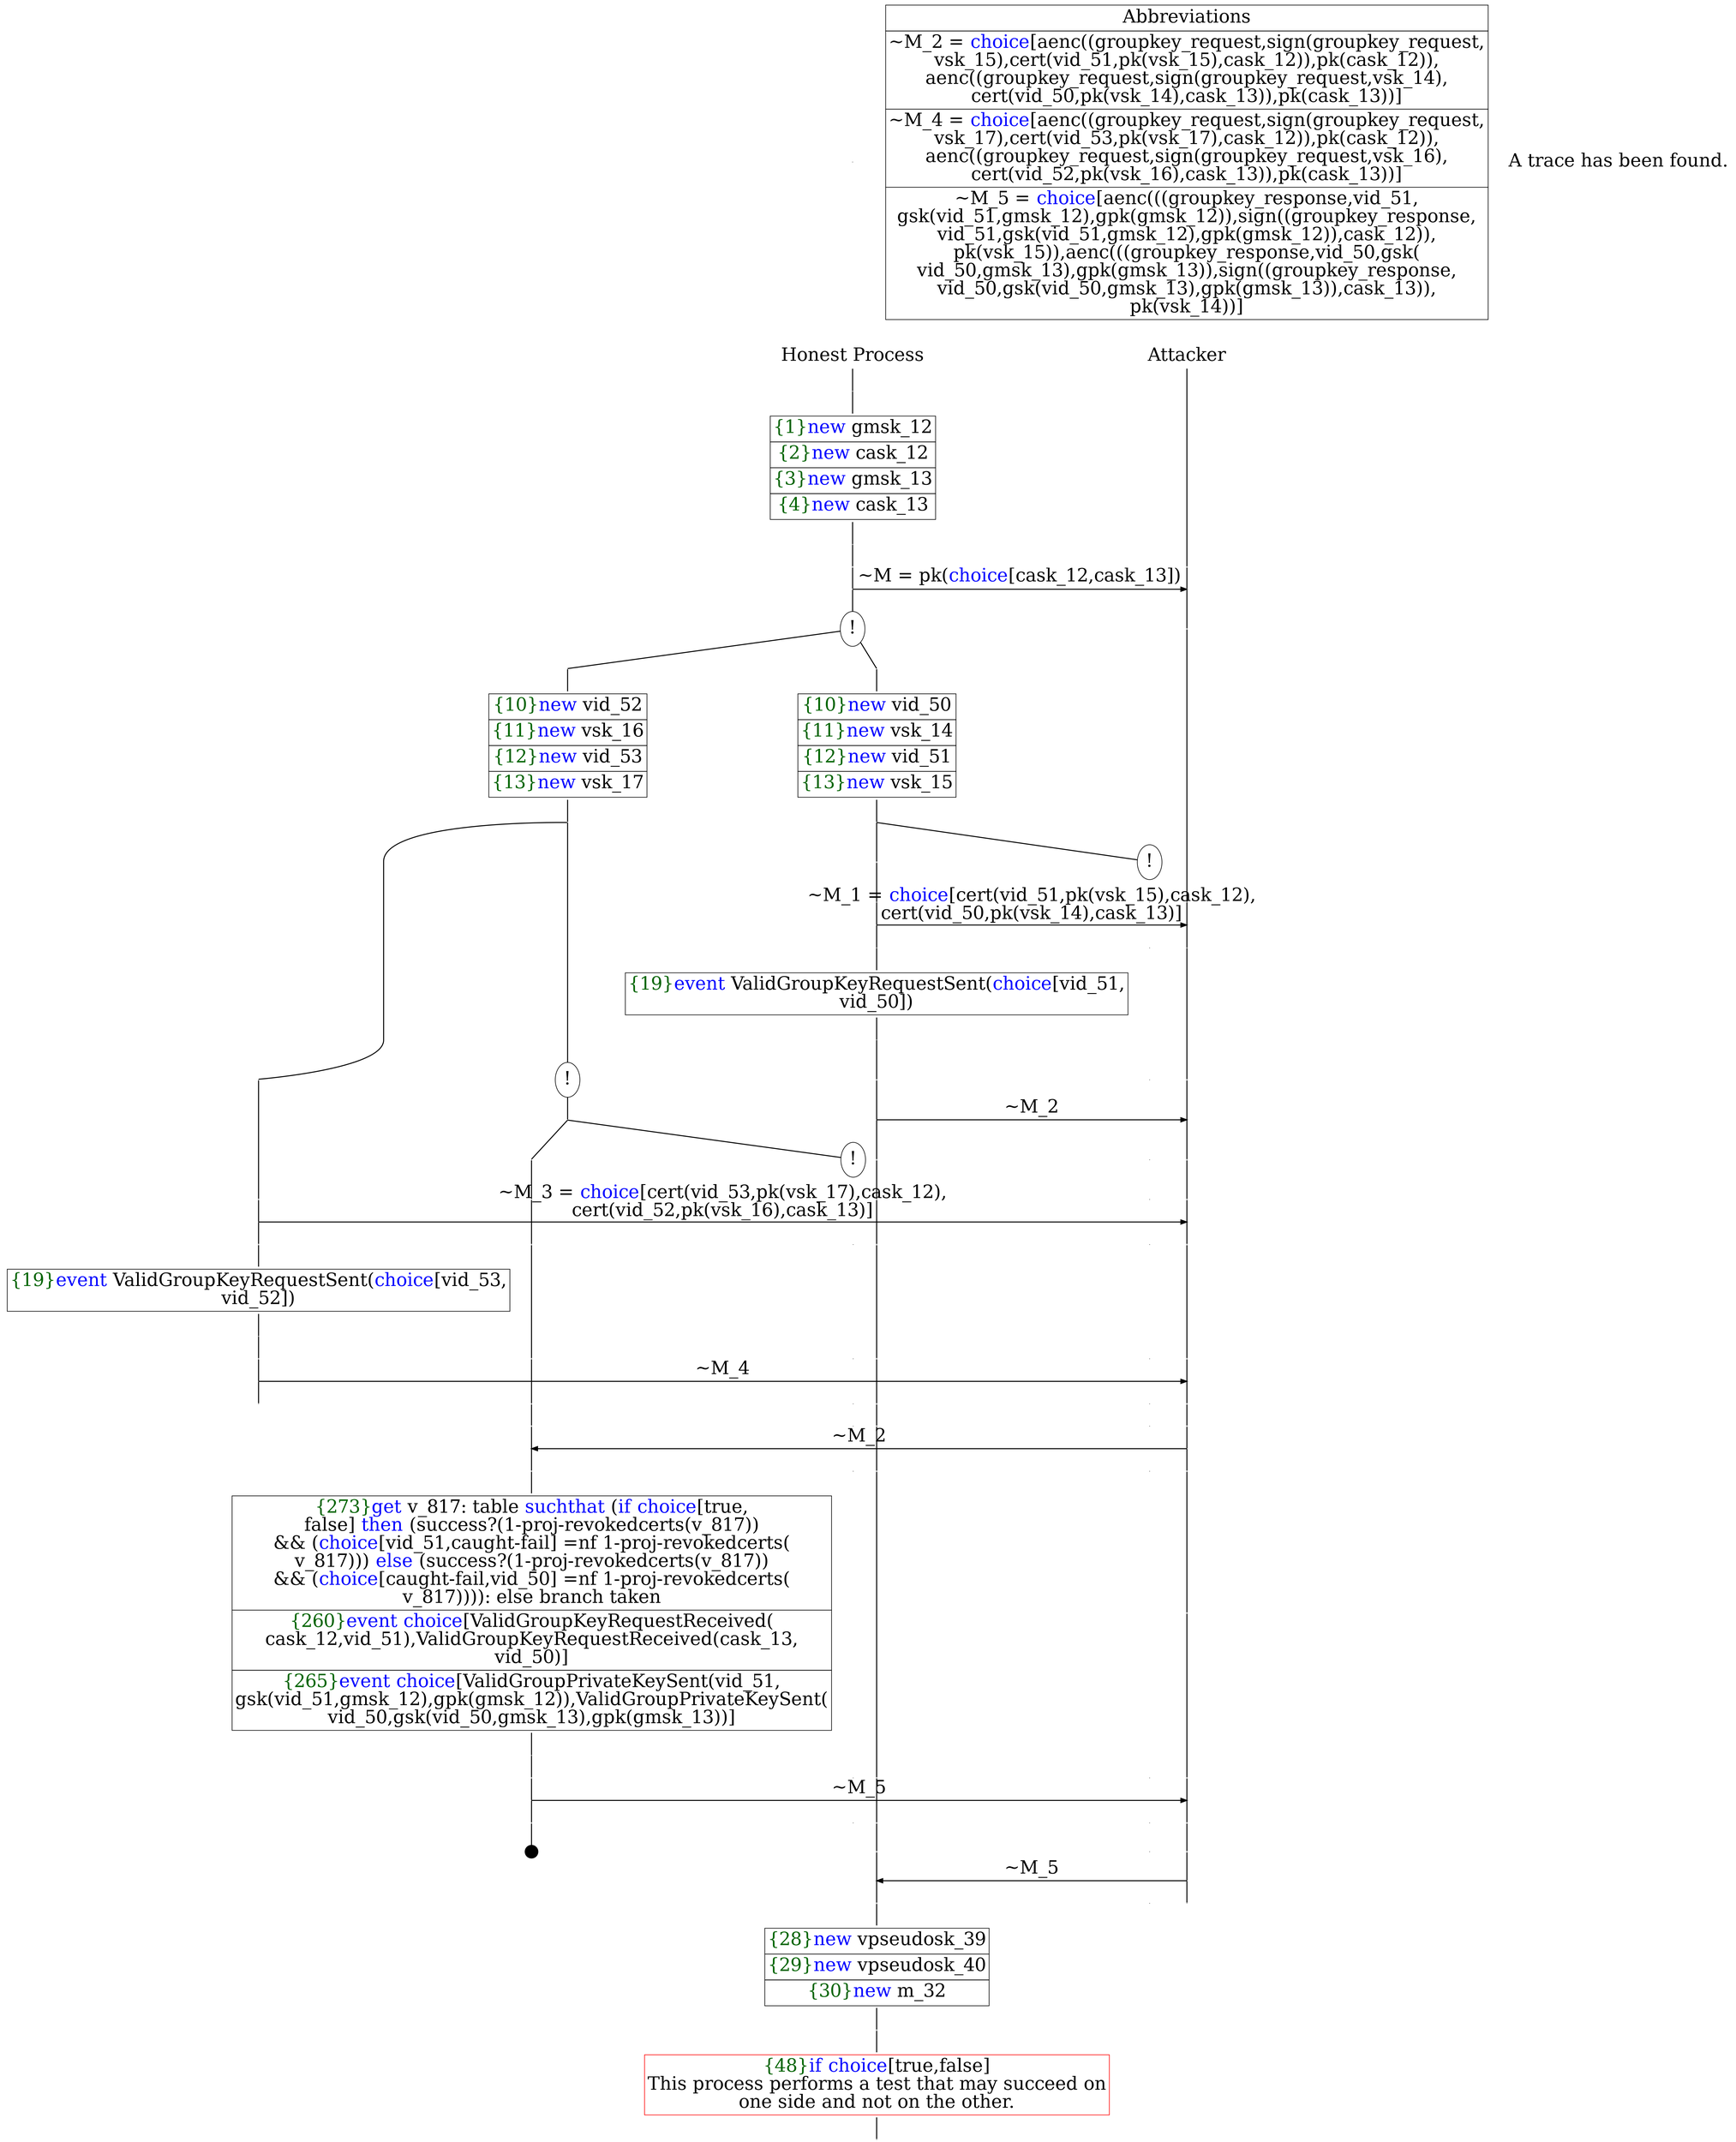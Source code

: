 digraph {
graph [ordering = out]
edge [arrowhead = none, penwidth = 1.6, fontsize = 30]
node [shape = point, width = 0, height = 0, fontsize = 30]
Trace<br/>
[label = <A trace has been found.<br/>
>, shape = plaintext]
P0__0 [label = "Honest Process", shape = plaintext]
P__0 [label = "Attacker", shape = plaintext]
Trace -> P0__0 [label = "", style = invisible, weight = 100]{rank = same; P0__0 P__0}
P0__0 -> P0__1 [label = <>, weight = 100]
P0__1 -> P0__2 [label = <>, weight = 100]
P0__2 [shape = plaintext, label = <<TABLE BORDER="0" CELLBORDER="1" CELLSPACING="0" CELLPADDING="4"> <TR><TD><FONT COLOR="darkgreen">{1}</FONT><FONT COLOR="blue">new </FONT>gmsk_12</TD></TR><TR><TD><FONT COLOR="darkgreen">{2}</FONT><FONT COLOR="blue">new </FONT>cask_12</TD></TR><TR><TD><FONT COLOR="darkgreen">{3}</FONT><FONT COLOR="blue">new </FONT>gmsk_13</TD></TR><TR><TD><FONT COLOR="darkgreen">{4}</FONT><FONT COLOR="blue">new </FONT>cask_13</TD></TR></TABLE>>]
P0__2 -> P0__3 [label = <>, weight = 100]
P0__3 -> P0__4 [label = <>, weight = 100]
P__0 -> P__1 [label = <>, weight = 100]
{rank = same; P__1 P0__4}
P0__4 -> P0__5 [label = <>, weight = 100]
P__1 -> P__2 [label = <>, weight = 100]
{rank = same; P__2 P0__5}
P0__5 -> P__2 [label = <~M = pk(<FONT COLOR="blue">choice</FONT>[cask_12,cask_13])>, arrowhead = normal]
P0__5 -> P0__6 [label = <>, weight = 100]
P__2 -> P__3 [label = <>, weight = 100]
{rank = same; P__3 P0__6}
P0__6 [label = "!", shape = ellipse]
{rank = same; P0_1__6 P0_0__6}
P0_1__6 [label = "", fixedsize = false, width = 0, height = 0, shape = none]
P0__6 -> P0_1__6 [label = <>]
P0_0__6 [label = "", fixedsize = false, width = 0, height = 0, shape = none]
P0__6 -> P0_0__6 [label = <>]
P0_0__6 -> P0_0__7 [label = <>, weight = 100]
P0_0__7 [shape = plaintext, label = <<TABLE BORDER="0" CELLBORDER="1" CELLSPACING="0" CELLPADDING="4"> <TR><TD><FONT COLOR="darkgreen">{10}</FONT><FONT COLOR="blue">new </FONT>vid_50</TD></TR><TR><TD><FONT COLOR="darkgreen">{11}</FONT><FONT COLOR="blue">new </FONT>vsk_14</TD></TR><TR><TD><FONT COLOR="darkgreen">{12}</FONT><FONT COLOR="blue">new </FONT>vid_51</TD></TR><TR><TD><FONT COLOR="darkgreen">{13}</FONT><FONT COLOR="blue">new </FONT>vsk_15</TD></TR></TABLE>>]
P0_0__7 -> P0_0__8 [label = <>, weight = 100]
/*RPar */
P0_0__8 -> P0_0_1__8 [label = <>]
P0_0__8 -> P0_0_0__8 [label = <>]
P0_0__8 [label = "", fixedsize = false, width = 0, height = 0, shape = none]
{rank = same; P0_0_0__8 P0_0_1__8}
P0_0_0__8 [label = "!", shape = ellipse]
P0_0_1__8 -> P0_0_1__9 [label = <>, weight = 100]
P0_0_0__9 [label = "", style = invisible]
P0_0_0__8 -> P0_0_0__9 [label = <>, weight = 100, style = invisible]
P__3 -> P__4 [label = <>, weight = 100]
{rank = same; P__4 P0_0_0__9 P0_0_1__9}
P0_0_1__9 -> P0_0_1__10 [label = <>, weight = 100]
P__4 -> P__5 [label = <>, weight = 100]
{rank = same; P__5 P0_0_1__10}
P0_0_1__10 -> P__5 [label = <~M_1 = <FONT COLOR="blue">choice</FONT>[cert(vid_51,pk(vsk_15),cask_12),<br/>
cert(vid_50,pk(vsk_14),cask_13)]>, arrowhead = normal]
P0_0_1__10 -> P0_0_1__11 [label = <>, weight = 100]
P0_0_0__10 [label = "", style = invisible]
P0_0_0__9 -> P0_0_0__10 [label = <>, weight = 100, style = invisible]
P__5 -> P__6 [label = <>, weight = 100]
{rank = same; P__6 P0_0_0__10 P0_0_1__11}
P0_0_1__11 -> P0_0_1__12 [label = <>, weight = 100]
P0_0_1__12 [shape = plaintext, label = <<TABLE BORDER="0" CELLBORDER="1" CELLSPACING="0" CELLPADDING="4"> <TR><TD><FONT COLOR="darkgreen">{19}</FONT><FONT COLOR="blue">event</FONT> ValidGroupKeyRequestSent(<FONT COLOR="blue">choice</FONT>[vid_51,<br/>
vid_50])</TD></TR></TABLE>>]
P0_0_1__12 -> P0_0_1__13 [label = <>, weight = 100]
P0_0_1__13 -> P0_0_1__14 [label = <>, weight = 100]
P0_0_0__11 [label = "", style = invisible]
P0_0_0__10 -> P0_0_0__11 [label = <>, weight = 100, style = invisible]
P__6 -> P__7 [label = <>, weight = 100]
{rank = same; P__7 P0_0_0__11 P0_0_1__14}
P0_0_1__14 -> P0_0_1__15 [label = <>, weight = 100]
P__7 -> P__8 [label = <>, weight = 100]
{rank = same; P__8 P0_0_1__15}
P0_0_1__15 -> P__8 [label = <~M_2>, arrowhead = normal]
P0_0_1__15 -> P0_0_1__16 [label = <>, weight = 100]
P0_0_0__12 [label = "", style = invisible]
P0_0_0__11 -> P0_0_0__12 [label = <>, weight = 100, style = invisible]
P__8 -> P__9 [label = <>, weight = 100]
{rank = same; P__9 P0_0_0__12 P0_0_1__16}
P0_1__6 -> P0_1__7 [label = <>, weight = 100]
P0_1__7 [shape = plaintext, label = <<TABLE BORDER="0" CELLBORDER="1" CELLSPACING="0" CELLPADDING="4"> <TR><TD><FONT COLOR="darkgreen">{10}</FONT><FONT COLOR="blue">new </FONT>vid_52</TD></TR><TR><TD><FONT COLOR="darkgreen">{11}</FONT><FONT COLOR="blue">new </FONT>vsk_16</TD></TR><TR><TD><FONT COLOR="darkgreen">{12}</FONT><FONT COLOR="blue">new </FONT>vid_53</TD></TR><TR><TD><FONT COLOR="darkgreen">{13}</FONT><FONT COLOR="blue">new </FONT>vsk_17</TD></TR></TABLE>>]
P0_1__7 -> P0_1__8 [label = <>, weight = 100]
/*RPar */
P0_1__8 -> P0_1_1__8 [label = <>]
P0_1__8 -> P0_1_0__8 [label = <>]
P0_1__8 [label = "", fixedsize = false, width = 0, height = 0, shape = none]
{rank = same; P0_1_0__8 P0_1_1__8}
P0_1_0__8 [label = "!", shape = ellipse]
P0_1_0_0__8 [label = "", fixedsize = false, width = 0, height = 0, shape = none]
P0_1_0__8 -> P0_1_0_0__8 [label = <>, weight = 100]
/*RPar */
P0_1_0_0__8 -> P0_1_0_0_1__8 [label = <>]
P0_1_0_0__8 -> P0_1_0_0_0__8 [label = <>]
P0_1_0_0__8 [label = "", fixedsize = false, width = 0, height = 0, shape = none]
{rank = same; P0_1_0_0_0__8 P0_1_0_0_1__8}
P0_1_0_0_0__8 [label = "!", shape = ellipse]
P0_1_1__8 -> P0_1_1__9 [label = <>, weight = 100]
P0_1_0_0_1__8 -> P0_1_0_0_1__9 [label = <>, weight = 100]
P0_1_0_0_0__9 [label = "", style = invisible]
P0_1_0_0_0__8 -> P0_1_0_0_0__9 [label = <>, weight = 100, style = invisible]
P0_0_1__16 -> P0_0_1__17 [label = <>, weight = 100]
P0_0_0__13 [label = "", style = invisible]
P0_0_0__12 -> P0_0_0__13 [label = <>, weight = 100, style = invisible]
P__9 -> P__10 [label = <>, weight = 100]
{rank = same; P__10 P0_0_0__13 P0_0_1__17 P0_1_0_0_0__9 P0_1_0_0_1__9 P0_1_1__9}
P0_1_1__9 -> P0_1_1__10 [label = <>, weight = 100]
P__10 -> P__11 [label = <>, weight = 100]
{rank = same; P__11 P0_1_1__10}
P0_1_1__10 -> P__11 [label = <~M_3 = <FONT COLOR="blue">choice</FONT>[cert(vid_53,pk(vsk_17),cask_12),<br/>
cert(vid_52,pk(vsk_16),cask_13)]>, arrowhead = normal]
P0_1_1__10 -> P0_1_1__11 [label = <>, weight = 100]
P0_1_0_0_1__9 -> P0_1_0_0_1__10 [label = <>, weight = 100]
P0_1_0_0_0__10 [label = "", style = invisible]
P0_1_0_0_0__9 -> P0_1_0_0_0__10 [label = <>, weight = 100, style = invisible]
P0_0_1__17 -> P0_0_1__18 [label = <>, weight = 100]
P0_0_0__14 [label = "", style = invisible]
P0_0_0__13 -> P0_0_0__14 [label = <>, weight = 100, style = invisible]
P__11 -> P__12 [label = <>, weight = 100]
{rank = same; P__12 P0_0_0__14 P0_0_1__18 P0_1_0_0_0__10 P0_1_0_0_1__10 P0_1_1__11}
P0_1_1__11 -> P0_1_1__12 [label = <>, weight = 100]
P0_1_1__12 [shape = plaintext, label = <<TABLE BORDER="0" CELLBORDER="1" CELLSPACING="0" CELLPADDING="4"> <TR><TD><FONT COLOR="darkgreen">{19}</FONT><FONT COLOR="blue">event</FONT> ValidGroupKeyRequestSent(<FONT COLOR="blue">choice</FONT>[vid_53,<br/>
vid_52])</TD></TR></TABLE>>]
P0_1_1__12 -> P0_1_1__13 [label = <>, weight = 100]
P0_1_1__13 -> P0_1_1__14 [label = <>, weight = 100]
P0_1_0_0_1__10 -> P0_1_0_0_1__11 [label = <>, weight = 100]
P0_1_0_0_0__11 [label = "", style = invisible]
P0_1_0_0_0__10 -> P0_1_0_0_0__11 [label = <>, weight = 100, style = invisible]
P0_0_1__18 -> P0_0_1__19 [label = <>, weight = 100]
P0_0_0__15 [label = "", style = invisible]
P0_0_0__14 -> P0_0_0__15 [label = <>, weight = 100, style = invisible]
P__12 -> P__13 [label = <>, weight = 100]
{rank = same; P__13 P0_0_0__15 P0_0_1__19 P0_1_0_0_0__11 P0_1_0_0_1__11 P0_1_1__14}
P0_1_1__14 -> P0_1_1__15 [label = <>, weight = 100]
P__13 -> P__14 [label = <>, weight = 100]
{rank = same; P__14 P0_1_1__15}
P0_1_1__15 -> P__14 [label = <~M_4>, arrowhead = normal]
P0_1_1__15 -> P0_1_1__16 [label = <>, weight = 100]
P0_1_0_0_1__11 -> P0_1_0_0_1__12 [label = <>, weight = 100]
P0_1_0_0_0__12 [label = "", style = invisible]
P0_1_0_0_0__11 -> P0_1_0_0_0__12 [label = <>, weight = 100, style = invisible]
P0_0_1__19 -> P0_0_1__20 [label = <>, weight = 100]
P0_0_0__16 [label = "", style = invisible]
P0_0_0__15 -> P0_0_0__16 [label = <>, weight = 100, style = invisible]
P__14 -> P__15 [label = <>, weight = 100]
{rank = same; P__15 P0_0_0__16 P0_0_1__20 P0_1_0_0_0__12 P0_1_0_0_1__12 P0_1_1__16}
P0_1_0_0_1__12 -> P0_1_0_0_1__13 [label = <>, weight = 100]
P0_1_0_0_0__13 [label = "", style = invisible]
P0_1_0_0_0__12 -> P0_1_0_0_0__13 [label = <>, weight = 100, style = invisible]
P0_0_1__20 -> P0_0_1__21 [label = <>, weight = 100]
P0_0_0__17 [label = "", style = invisible]
P0_0_0__16 -> P0_0_0__17 [label = <>, weight = 100, style = invisible]
P__15 -> P__16 [label = <>, weight = 100]
{rank = same; P__16 P0_0_0__17 P0_0_1__21 P0_1_0_0_0__13 P0_1_0_0_1__13}
P0_1_0_0_1__13 -> P0_1_0_0_1__14 [label = <>, weight = 100]
P__16 -> P__17 [label = <>, weight = 100]
{rank = same; P__17 P0_1_0_0_1__14}
P0_1_0_0_1__14 -> P__17 [label = <~M_2>, dir = back, arrowhead = normal]
P0_1_0_0_1__14 -> P0_1_0_0_1__15 [label = <>, weight = 100]
P0_1_0_0_0__14 [label = "", style = invisible]
P0_1_0_0_0__13 -> P0_1_0_0_0__14 [label = <>, weight = 100, style = invisible]
P0_0_1__21 -> P0_0_1__22 [label = <>, weight = 100]
P0_0_0__18 [label = "", style = invisible]
P0_0_0__17 -> P0_0_0__18 [label = <>, weight = 100, style = invisible]
P__17 -> P__18 [label = <>, weight = 100]
{rank = same; P__18 P0_0_0__18 P0_0_1__22 P0_1_0_0_0__14 P0_1_0_0_1__15}
P0_1_0_0_1__15 -> P0_1_0_0_1__16 [label = <>, weight = 100]
P0_1_0_0_1__16 [shape = plaintext, label = <<TABLE BORDER="0" CELLBORDER="1" CELLSPACING="0" CELLPADDING="4"> <TR><TD><FONT COLOR="darkgreen">{273}</FONT><FONT COLOR="blue">get</FONT> v_817: table <FONT COLOR="blue">suchthat</FONT> (<FONT COLOR="blue">if</FONT> <FONT COLOR="blue">choice</FONT>[true,<br/>
false] <FONT COLOR="blue">then</FONT> (success?(1-proj-revokedcerts(v_817))<br/>
&amp;&amp; (<FONT COLOR="blue">choice</FONT>[vid_51,caught-fail] =nf 1-proj-revokedcerts(<br/>
v_817))) <FONT COLOR="blue">else</FONT> (success?(1-proj-revokedcerts(v_817))<br/>
&amp;&amp; (<FONT COLOR="blue">choice</FONT>[caught-fail,vid_50] =nf 1-proj-revokedcerts(<br/>
v_817)))): else branch taken</TD></TR><TR><TD><FONT COLOR="darkgreen">{260}</FONT><FONT COLOR="blue">event</FONT> <FONT COLOR="blue">choice</FONT>[ValidGroupKeyRequestReceived(<br/>
cask_12,vid_51),ValidGroupKeyRequestReceived(cask_13,<br/>
vid_50)]</TD></TR><TR><TD><FONT COLOR="darkgreen">{265}</FONT><FONT COLOR="blue">event</FONT> <FONT COLOR="blue">choice</FONT>[ValidGroupPrivateKeySent(vid_51,<br/>
gsk(vid_51,gmsk_12),gpk(gmsk_12)),ValidGroupPrivateKeySent(<br/>
vid_50,gsk(vid_50,gmsk_13),gpk(gmsk_13))]</TD></TR></TABLE>>]
P0_1_0_0_1__16 -> P0_1_0_0_1__17 [label = <>, weight = 100]
P__18 -> P__19 [label = <>, weight = 100]
{rank = same; P__19 P0_1_0_0_1__16}
P0_1_0_0_1__17 -> P0_1_0_0_1__18 [label = <>, weight = 100]
P0_1_0_0_0__15 [label = "", style = invisible]
P0_1_0_0_0__14 -> P0_1_0_0_0__15 [label = <>, weight = 100, style = invisible]
P0_0_1__22 -> P0_0_1__23 [label = <>, weight = 100]
P0_0_0__19 [label = "", style = invisible]
P0_0_0__18 -> P0_0_0__19 [label = <>, weight = 100, style = invisible]
P__19 -> P__20 [label = <>, weight = 100]
{rank = same; P__20 P0_0_0__19 P0_0_1__23 P0_1_0_0_0__15 P0_1_0_0_1__18}
P0_1_0_0_1__18 -> P0_1_0_0_1__19 [label = <>, weight = 100]
P__20 -> P__21 [label = <>, weight = 100]
{rank = same; P__21 P0_1_0_0_1__19}
P0_1_0_0_1__19 -> P__21 [label = <~M_5>, arrowhead = normal]
P0_1_0_0_1__19 -> P0_1_0_0_1__20 [label = <>, weight = 100]
P0_1_0_0_0__16 [label = "", style = invisible]
P0_1_0_0_0__15 -> P0_1_0_0_0__16 [label = <>, weight = 100, style = invisible]
P0_0_1__23 -> P0_0_1__24 [label = <>, weight = 100]
P0_0_0__20 [label = "", style = invisible]
P0_0_0__19 -> P0_0_0__20 [label = <>, weight = 100, style = invisible]
P__21 -> P__22 [label = <>, weight = 100]
{rank = same; P__22 P0_0_0__20 P0_0_1__24 P0_1_0_0_0__16 P0_1_0_0_1__20}
P0_1_0_0_1__21 [label = "", width = 0.3, height = 0.3]
P0_1_0_0_1__20 -> P0_1_0_0_1__21 [label = <>, weight = 100]
P0_0_1__24 -> P0_0_1__25 [label = <>, weight = 100]
P0_0_0__21 [label = "", style = invisible]
P0_0_0__20 -> P0_0_0__21 [label = <>, weight = 100, style = invisible]
P__22 -> P__23 [label = <>, weight = 100]
{rank = same; P__23 P0_0_0__21 P0_0_1__25}
P0_0_1__25 -> P0_0_1__26 [label = <>, weight = 100]
P__23 -> P__24 [label = <>, weight = 100]
{rank = same; P__24 P0_0_1__26}
P0_0_1__26 -> P__24 [label = <~M_5>, dir = back, arrowhead = normal]
P0_0_1__26 -> P0_0_1__27 [label = <>, weight = 100]
P0_0_0__22 [label = "", style = invisible]
P0_0_0__21 -> P0_0_0__22 [label = <>, weight = 100, style = invisible]
P__24 -> P__25 [label = <>, weight = 100]
{rank = same; P__25 P0_0_0__22 P0_0_1__27}
P0_0_1__27 -> P0_0_1__28 [label = <>, weight = 100]
P0_0_1__28 [shape = plaintext, label = <<TABLE BORDER="0" CELLBORDER="1" CELLSPACING="0" CELLPADDING="4"> <TR><TD><FONT COLOR="darkgreen">{28}</FONT><FONT COLOR="blue">new </FONT>vpseudosk_39</TD></TR><TR><TD><FONT COLOR="darkgreen">{29}</FONT><FONT COLOR="blue">new </FONT>vpseudosk_40</TD></TR><TR><TD><FONT COLOR="darkgreen">{30}</FONT><FONT COLOR="blue">new </FONT>m_32</TD></TR></TABLE>>]
P0_0_1__28 -> P0_0_1__29 [label = <>, weight = 100]
P0_0_1__29 -> P0_0_1__30 [label = <>, weight = 100]
P0_0_1__30 [color = red, shape = plaintext, label = <<TABLE BORDER="0" CELLBORDER="1" CELLSPACING="0" CELLPADDING="4"> <TR><TD><FONT COLOR="darkgreen">{48}</FONT><FONT COLOR="blue">if</FONT> <FONT COLOR="blue">choice</FONT>[true,false]<br/>
This process performs a test that may succeed on<br/>
one side and not on the other.</TD></TR></TABLE>>]
P0_0_1__30 -> P0_0_1__31 [label = <>, weight = 100]
Abbrev [shape = plaintext, label = <<TABLE BORDER="0" CELLBORDER="1" CELLSPACING="0" CELLPADDING="4"><TR> <TD> Abbreviations </TD></TR><TR><TD>~M_2 = <FONT COLOR="blue">choice</FONT>[aenc((groupkey_request,sign(groupkey_request,<br/>
vsk_15),cert(vid_51,pk(vsk_15),cask_12)),pk(cask_12)),<br/>
aenc((groupkey_request,sign(groupkey_request,vsk_14),<br/>
cert(vid_50,pk(vsk_14),cask_13)),pk(cask_13))]</TD></TR><TR><TD>~M_4 = <FONT COLOR="blue">choice</FONT>[aenc((groupkey_request,sign(groupkey_request,<br/>
vsk_17),cert(vid_53,pk(vsk_17),cask_12)),pk(cask_12)),<br/>
aenc((groupkey_request,sign(groupkey_request,vsk_16),<br/>
cert(vid_52,pk(vsk_16),cask_13)),pk(cask_13))]</TD></TR><TR><TD>~M_5 = <FONT COLOR="blue">choice</FONT>[aenc(((groupkey_response,vid_51,<br/>
gsk(vid_51,gmsk_12),gpk(gmsk_12)),sign((groupkey_response,<br/>
vid_51,gsk(vid_51,gmsk_12),gpk(gmsk_12)),cask_12)),<br/>
pk(vsk_15)),aenc(((groupkey_response,vid_50,gsk(<br/>
vid_50,gmsk_13),gpk(gmsk_13)),sign((groupkey_response,<br/>
vid_50,gsk(vid_50,gmsk_13),gpk(gmsk_13)),cask_13)),<br/>
pk(vsk_14))]</TD></TR></TABLE>>]Abbrev -> P__0 [style = invisible, weight =100]}